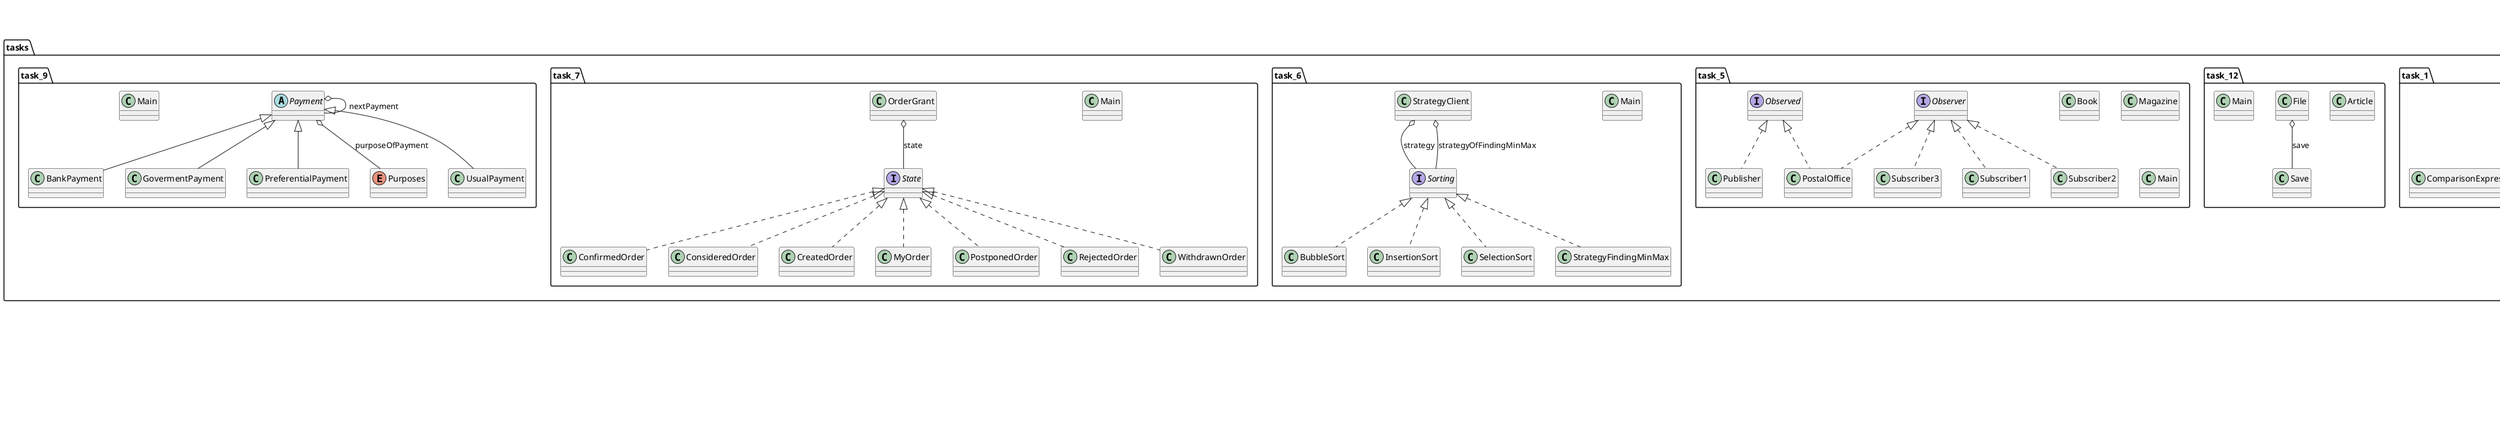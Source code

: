 @startuml

title __CHAPTER_22's Class Diagram__\n

  namespace pattern_examples.chain_of_responsibility_example {
    class pattern_examples.chain_of_responsibility_example.EmailLogger {
    }
  }
  

  namespace pattern_examples.chain_of_responsibility_example {
    class pattern_examples.chain_of_responsibility_example.FileLogger {
    }
  }
  

  namespace pattern_examples.chain_of_responsibility_example {
    class pattern_examples.chain_of_responsibility_example.Level {
    }
  }
  

  namespace pattern_examples.chain_of_responsibility_example {
    abstract class pattern_examples.chain_of_responsibility_example.Logger {
    }
  }
  

  namespace pattern_examples.chain_of_responsibility_example {
    class pattern_examples.chain_of_responsibility_example.Main {
    }
  }
  

  namespace pattern_examples.chain_of_responsibility_example {
    class pattern_examples.chain_of_responsibility_example.SMSLogger {
    }
  }
  

  namespace pattern_examples.command_pattern_example {
    interface pattern_examples.command_pattern_example.Command {
    }
  }
  

  namespace pattern_examples.command_pattern_example {
    class pattern_examples.command_pattern_example.Comp {
    }
  }
  

  namespace pattern_examples.command_pattern_example {
    class pattern_examples.command_pattern_example.Main {
    }
  }
  

  namespace pattern_examples.command_pattern_example {
    class pattern_examples.command_pattern_example.ResetComp {
    }
  }
  

  namespace pattern_examples.command_pattern_example {
    class pattern_examples.command_pattern_example.StartComp {
    }
  }
  

  namespace pattern_examples.command_pattern_example {
    class pattern_examples.command_pattern_example.StopComp {
    }
  }
  

  namespace pattern_examples.command_pattern_example {
    class pattern_examples.command_pattern_example.User {
    }
  }
  

  namespace pattern_examples.interpreter_pattern_example {
    class pattern_examples.interpreter_pattern_example.Context {
    }
  }
  

  namespace pattern_examples.interpreter_pattern_example {
    interface pattern_examples.interpreter_pattern_example.Expression {
    }
  }
  

  namespace pattern_examples.interpreter_pattern_example {
    class pattern_examples.interpreter_pattern_example.Main {
    }
  }
  

  namespace pattern_examples.interpreter_pattern_example {
    class pattern_examples.interpreter_pattern_example.MinusExpression {
    }
  }
  

  namespace pattern_examples.interpreter_pattern_example {
    class pattern_examples.interpreter_pattern_example.NumberExpression {
    }
  }
  

  namespace pattern_examples.interpreter_pattern_example {
    class pattern_examples.interpreter_pattern_example.PlusExpression {
    }
  }
  

  namespace pattern_examples.iterator_pattern_example {
    interface pattern_examples.iterator_pattern_example.Aggregate {
    }
  }
  

  namespace pattern_examples.iterator_pattern_example {
    class pattern_examples.iterator_pattern_example.ConcreteAggregate {
    }
  }
  

  namespace pattern_examples.iterator_pattern_example {
    interface pattern_examples.iterator_pattern_example.Iterator {
    }
  }
  

  namespace pattern_examples.iterator_pattern_example {
    class pattern_examples.iterator_pattern_example.Main {
    }
  }
  

  namespace pattern_examples.mediator_pattern_example {
    class pattern_examples.mediator_pattern_example.Admin {
    }
  }
  

  namespace pattern_examples.mediator_pattern_example {
    interface pattern_examples.mediator_pattern_example.Chat {
    }
  }
  

  namespace pattern_examples.mediator_pattern_example {
    class pattern_examples.mediator_pattern_example.Main {
    }
  }
  

  namespace pattern_examples.mediator_pattern_example {
    class pattern_examples.mediator_pattern_example.SimpleUser {
    }
  }
  

  namespace pattern_examples.mediator_pattern_example {
    class pattern_examples.mediator_pattern_example.TextChat {
    }
  }
  

  namespace pattern_examples.mediator_pattern_example {
    interface pattern_examples.mediator_pattern_example.User {
    }
  }
  

  namespace pattern_examples.memento_pattern_example {
    class pattern_examples.memento_pattern_example.File {
    }
  }
  

  namespace pattern_examples.memento_pattern_example {
    class pattern_examples.memento_pattern_example.Game {
    }
  }
  

  namespace pattern_examples.memento_pattern_example {
    class pattern_examples.memento_pattern_example.Main {
    }
  }
  

  namespace pattern_examples.memento_pattern_example {
    class pattern_examples.memento_pattern_example.Save {
    }
  }
  

  namespace pattern_examples.observer_pattern_example {
    class pattern_examples.observer_pattern_example.ConsoleObserver {
    }
  }
  

  namespace pattern_examples.observer_pattern_example {
    class pattern_examples.observer_pattern_example.FileObserver {
    }
  }
  

  namespace pattern_examples.observer_pattern_example {
    class pattern_examples.observer_pattern_example.Main {
    }
  }
  

  namespace pattern_examples.observer_pattern_example {
    class pattern_examples.observer_pattern_example.MeteoStation {
    }
  }
  

  namespace pattern_examples.observer_pattern_example {
    interface pattern_examples.observer_pattern_example.Observed {
    }
  }
  

  namespace pattern_examples.observer_pattern_example {
    interface pattern_examples.observer_pattern_example.Observer {
    }
  }
  

  namespace pattern_examples.state_pattern_example1 {
    class pattern_examples.state_pattern_example1.Main {
    }
  }
  

  namespace pattern_examples.state_pattern_example1 {
    class pattern_examples.state_pattern_example1.Radio {
    }
  }
  

  namespace pattern_examples.state_pattern_example1 {
    class pattern_examples.state_pattern_example1.Radio1 {
    }
  }
  

  namespace pattern_examples.state_pattern_example1 {
    class pattern_examples.state_pattern_example1.Radio2 {
    }
  }
  

  namespace pattern_examples.state_pattern_example1 {
    class pattern_examples.state_pattern_example1.Radio3 {
    }
  }
  

  namespace pattern_examples.state_pattern_example1 {
    interface pattern_examples.state_pattern_example1.RadioStation {
    }
  }
  

  namespace pattern_examples.state_pattern_example2 {
    interface pattern_examples.state_pattern_example2.Activity {
    }
  }
  

  namespace pattern_examples.state_pattern_example2 {
    class pattern_examples.state_pattern_example2.Human {
    }
  }
  

  namespace pattern_examples.state_pattern_example2 {
    class pattern_examples.state_pattern_example2.Main {
    }
  }
  

  namespace pattern_examples.state_pattern_example2 {
    class pattern_examples.state_pattern_example2.WeekEnd {
    }
  }
  

  namespace pattern_examples.state_pattern_example2 {
    class pattern_examples.state_pattern_example2.Work {
    }
  }
  

  namespace pattern_examples.strategy_pattern_example {
    class pattern_examples.strategy_pattern_example.BubbleSort {
    }
  }
  

  namespace pattern_examples.strategy_pattern_example {
    class pattern_examples.strategy_pattern_example.InsertionSort {
    }
  }
  

  namespace pattern_examples.strategy_pattern_example {
    class pattern_examples.strategy_pattern_example.Main {
    }
  }
  

  namespace pattern_examples.strategy_pattern_example {
    class pattern_examples.strategy_pattern_example.SelectionSort {
    }
  }
  

  namespace pattern_examples.strategy_pattern_example {
    interface pattern_examples.strategy_pattern_example.Sorting {
    }
  }
  

  namespace pattern_examples.strategy_pattern_example {
    class pattern_examples.strategy_pattern_example.StrategyClient {
    }
  }
  

  namespace pattern_examples.template_method_pattern_example {
    abstract class pattern_examples.template_method_pattern_example.AbstractClassC {
    }
  }
  

  namespace pattern_examples.template_method_pattern_example {
    class pattern_examples.template_method_pattern_example.ClassA {
    }
  }
  

  namespace pattern_examples.template_method_pattern_example {
    class pattern_examples.template_method_pattern_example.ClassB {
    }
  }
  

  namespace pattern_examples.template_method_pattern_example {
    class pattern_examples.template_method_pattern_example.Main {
    }
  }
  

  namespace pattern_examples.visitor_pattern_example {
    class pattern_examples.visitor_pattern_example.BadVisitor {
    }
  }
  

  namespace pattern_examples.visitor_pattern_example {
    class pattern_examples.visitor_pattern_example.BodyElement {
    }
  }
  

  namespace pattern_examples.visitor_pattern_example {
    class pattern_examples.visitor_pattern_example.CarElement {
    }
  }
  

  namespace pattern_examples.visitor_pattern_example {
    interface pattern_examples.visitor_pattern_example.Element {
    }
  }
  

  namespace pattern_examples.visitor_pattern_example {
    class pattern_examples.visitor_pattern_example.EngineElement {
    }
  }
  

  namespace pattern_examples.visitor_pattern_example {
    class pattern_examples.visitor_pattern_example.GoodVisitor {
    }
  }
  

  namespace pattern_examples.visitor_pattern_example {
    class pattern_examples.visitor_pattern_example.Main {
    }
  }
  

  namespace pattern_examples.visitor_pattern_example {
    interface pattern_examples.visitor_pattern_example.Visitor {
    }
  }
  

  namespace pattern_examples.visitor_pattern_example {
    class pattern_examples.visitor_pattern_example.WheelElement {
    }
  }
  

  namespace pattern_examples.visitor_patternt_simple_example {
    class pattern_examples.visitor_patternt_simple_example.BadVisitor {
    }
  }
  

  namespace pattern_examples.visitor_patternt_simple_example {
    class pattern_examples.visitor_patternt_simple_example.BodyElement {
    }
  }
  

  namespace pattern_examples.visitor_patternt_simple_example {
    interface pattern_examples.visitor_patternt_simple_example.Element {
    }
  }
  

  namespace pattern_examples.visitor_patternt_simple_example {
    class pattern_examples.visitor_patternt_simple_example.EngineElement {
    }
  }
  

  namespace pattern_examples.visitor_patternt_simple_example {
    class pattern_examples.visitor_patternt_simple_example.GoodVisitor {
    }
  }
  

  namespace pattern_examples.visitor_patternt_simple_example {
    class pattern_examples.visitor_patternt_simple_example.Main {
    }
  }
  

  namespace pattern_examples.visitor_patternt_simple_example {
    interface pattern_examples.visitor_patternt_simple_example.Visitor {
    }
  }
  

  namespace tasks.task_1 {
    class tasks.task_1.AndExpression {
    }
  }
  

  namespace tasks.task_1 {
    class tasks.task_1.ComparisonExpression {
    }
  }
  

  namespace tasks.task_1 {
    class tasks.task_1.CompoundExpression {
    }
  }
  

  namespace tasks.task_1 {
    class tasks.task_1.ContainsExpression {
    }
  }
  

  namespace tasks.task_1 {
    class tasks.task_1.EqualsExpression {
    }
  }
  

  namespace tasks.task_1 {
    interface tasks.task_1.Expression {
    }
  }
  

  namespace tasks.task_1 {
    class tasks.task_1.Main {
    }
  }
  

  namespace tasks.task_1 {
    class tasks.task_1.NegationExpression {
    }
  }
  

  namespace tasks.task_1 {
    class tasks.task_1.OrExpression {
    }
  }
  

  namespace tasks.task_12 {
      class tasks.task_12.Article {
      }
    }

  

  namespace tasks.task_12 {
      class tasks.task_12.File {
      }
  }
  

  namespace tasks.task_12 {
      class tasks.task_12.Main {
      }
    }
  

  namespace tasks.task_12 {
      class tasks.task_12.Save {
      }
    }
  

  namespace tasks.task_5 {
    class tasks.task_5.Book {
    }
  }
  

  namespace tasks.task_5 {
    class tasks.task_5.Magazine {
    }
  }
  

  namespace tasks.task_5 {
    class tasks.task_5.Main {
    }
  }
  

  namespace tasks.task_5 {
    interface tasks.task_5.Observed {
    }
  }
  

  namespace tasks.task_5 {
    interface tasks.task_5.Observer {
    }
  }
  

  namespace tasks.task_5 {
    class tasks.task_5.PostalOffice {
    }
  }
  

  namespace tasks.task_5 {
    class tasks.task_5.Publisher {
    }
  }
  

  namespace tasks.task_5 {
    class tasks.task_5.Subscriber1 {
    }
  }
  

  namespace tasks.task_5 {
    class tasks.task_5.Subscriber2 {
    }
  }
  

  namespace tasks.task_5 {
    class tasks.task_5.Subscriber3 {
    }
  }
  

  namespace tasks.task_6 {
    class tasks.task_6.BubbleSort {
    }
  }
  

  namespace tasks.task_6 {
    class tasks.task_6.InsertionSort {
    }
  }
  

  namespace tasks.task_6 {
    class tasks.task_6.Main {
    }
  }
  

  namespace tasks.task_6 {
    class tasks.task_6.SelectionSort {
    }
  }
  

  namespace tasks.task_6 {
    interface tasks.task_6.Sorting {
    }
  }
  

  namespace tasks.task_6 {
    class tasks.task_6.StrategyClient {
    }
  }
  

  namespace tasks.task_6 {
    class tasks.task_6.StrategyFindingMinMax {
    }
  }
  

  namespace tasks.task_7 {
    class tasks.task_7.ConfirmedOrder {
    }
  }
  

  namespace tasks.task_7 {
    class tasks.task_7.ConsideredOrder {
    }
  }
  

  namespace tasks.task_7 {
    class tasks.task_7.CreatedOrder {
    }
  }
  

  namespace tasks.task_7 {
    class tasks.task_7.Main {
    }
  }
  

  namespace tasks.task_7 {
    class tasks.task_7.MyOrder {
    }
  }
  

  namespace tasks.task_7 {
    class tasks.task_7.OrderGrant {
    }
  }
  

  namespace tasks.task_7 {
    class tasks.task_7.PostponedOrder {
    }
  }
  

  namespace tasks.task_7 {
    class tasks.task_7.RejectedOrder {
    }
  }
  

  namespace tasks.task_7 {
    interface tasks.task_7.State {
    }
  }
  

  namespace tasks.task_7 {
    class tasks.task_7.WithdrawnOrder {
    }
  }
  

  namespace tasks.task_9 {
    class tasks.task_9.BankPayment {
    }
  }
  

  namespace tasks.task_9 {
    class tasks.task_9.GovermentPayment {
    }
  }
  

  namespace tasks.task_9 {
    class tasks.task_9.Main {
    }
  }
  

  namespace tasks.task_9 {
    abstract class tasks.task_9.Payment {
    }
  }
  

  namespace tasks.task_9 {
    class tasks.task_9.PreferentialPayment {
    }
  }
  

  namespace tasks.task_9 {
    enum Purposes {
    }
  }
  

  namespace tasks.task_9 {
    class tasks.task_9.UsualPayment {
    }
  }
  

  pattern_examples.chain_of_responsibility_example.EmailLogger -up-|> pattern_examples.chain_of_responsibility_example.Logger
  pattern_examples.chain_of_responsibility_example.FileLogger -up-|> pattern_examples.chain_of_responsibility_example.Logger
  pattern_examples.chain_of_responsibility_example.Logger o-- pattern_examples.chain_of_responsibility_example.Logger : nextLogger
  pattern_examples.chain_of_responsibility_example.SMSLogger -up-|> pattern_examples.chain_of_responsibility_example.Logger
  pattern_examples.command_pattern_example.ResetComp .up.|> pattern_examples.command_pattern_example.Command
  pattern_examples.command_pattern_example.ResetComp o-- pattern_examples.command_pattern_example.Comp : computer
  pattern_examples.command_pattern_example.StartComp .up.|> pattern_examples.command_pattern_example.Command
  pattern_examples.command_pattern_example.StartComp o-- pattern_examples.command_pattern_example.Comp : computer
  pattern_examples.command_pattern_example.StopComp .up.|> pattern_examples.command_pattern_example.Command
  pattern_examples.command_pattern_example.StopComp o-- pattern_examples.command_pattern_example.Comp : computer
  pattern_examples.command_pattern_example.User o-- pattern_examples.command_pattern_example.Command : reset
  pattern_examples.command_pattern_example.User o-- pattern_examples.command_pattern_example.Command : start
  pattern_examples.command_pattern_example.User o-- pattern_examples.command_pattern_example.Command : stop
  pattern_examples.interpreter_pattern_example.MinusExpression .up.|> pattern_examples.interpreter_pattern_example.Expression
  pattern_examples.interpreter_pattern_example.MinusExpression o-- pattern_examples.interpreter_pattern_example.Expression : left
  pattern_examples.interpreter_pattern_example.MinusExpression o-- pattern_examples.interpreter_pattern_example.Expression : right
  pattern_examples.interpreter_pattern_example.NumberExpression .up.|> pattern_examples.interpreter_pattern_example.Expression
  pattern_examples.interpreter_pattern_example.PlusExpression .up.|> pattern_examples.interpreter_pattern_example.Expression
  pattern_examples.interpreter_pattern_example.PlusExpression o-- pattern_examples.interpreter_pattern_example.Expression : left
  pattern_examples.interpreter_pattern_example.PlusExpression o-- pattern_examples.interpreter_pattern_example.Expression : right
  pattern_examples.iterator_pattern_example.ConcreteAggregate .up.|> pattern_examples.iterator_pattern_example.Aggregate
  pattern_examples.mediator_pattern_example.Admin .up.|> pattern_examples.mediator_pattern_example.User
  pattern_examples.mediator_pattern_example.Admin o-- pattern_examples.mediator_pattern_example.Chat : chat
  pattern_examples.mediator_pattern_example.SimpleUser .up.|> pattern_examples.mediator_pattern_example.User
  pattern_examples.mediator_pattern_example.SimpleUser o-- pattern_examples.mediator_pattern_example.Chat : chat
  pattern_examples.mediator_pattern_example.TextChat .up.|> pattern_examples.mediator_pattern_example.Chat
  pattern_examples.mediator_pattern_example.TextChat o-- pattern_examples.mediator_pattern_example.User : admin
  pattern_examples.memento_pattern_example.File o-- pattern_examples.memento_pattern_example.Save : save
  pattern_examples.observer_pattern_example.ConsoleObserver .up.|> pattern_examples.observer_pattern_example.Observer
  pattern_examples.observer_pattern_example.FileObserver .up.|> pattern_examples.observer_pattern_example.Observer
  pattern_examples.observer_pattern_example.MeteoStation .up.|> pattern_examples.observer_pattern_example.Observed
  pattern_examples.state_pattern_example1.Radio o-- pattern_examples.state_pattern_example1.RadioStation : radioStation
  pattern_examples.state_pattern_example1.Radio1 .up.|> pattern_examples.state_pattern_example1.RadioStation
  pattern_examples.state_pattern_example1.Radio2 .up.|> pattern_examples.state_pattern_example1.RadioStation
  pattern_examples.state_pattern_example1.Radio3 .up.|> pattern_examples.state_pattern_example1.RadioStation
  pattern_examples.state_pattern_example2.Human o-- pattern_examples.state_pattern_example2.Activity : state
  pattern_examples.state_pattern_example2.WeekEnd .up.|> pattern_examples.state_pattern_example2.Activity
  pattern_examples.state_pattern_example2.Work .up.|> pattern_examples.state_pattern_example2.Activity
  pattern_examples.strategy_pattern_example.BubbleSort .up.|> pattern_examples.strategy_pattern_example.Sorting
  pattern_examples.strategy_pattern_example.InsertionSort .up.|> pattern_examples.strategy_pattern_example.Sorting
  pattern_examples.strategy_pattern_example.SelectionSort .up.|> pattern_examples.strategy_pattern_example.Sorting
  pattern_examples.strategy_pattern_example.StrategyClient o-- pattern_examples.strategy_pattern_example.Sorting : strategy
  pattern_examples.template_method_pattern_example.ClassA -up-|> pattern_examples.template_method_pattern_example.AbstractClassC
  pattern_examples.template_method_pattern_example.ClassB -up-|> pattern_examples.template_method_pattern_example.AbstractClassC
  pattern_examples.visitor_pattern_example.BadVisitor .up.|> pattern_examples.visitor_pattern_example.Visitor
  pattern_examples.visitor_pattern_example.BodyElement .up.|> pattern_examples.visitor_pattern_example.Element
  pattern_examples.visitor_pattern_example.CarElement .up.|> pattern_examples.visitor_pattern_example.Element
  pattern_examples.visitor_pattern_example.EngineElement .up.|> pattern_examples.visitor_pattern_example.Element
  pattern_examples.visitor_pattern_example.GoodVisitor .up.|> pattern_examples.visitor_pattern_example.Visitor
  pattern_examples.visitor_pattern_example.WheelElement .up.|> pattern_examples.visitor_pattern_example.Element
  pattern_examples.visitor_patternt_simple_example.BadVisitor .up.|> pattern_examples.visitor_patternt_simple_example.Visitor
  pattern_examples.visitor_patternt_simple_example.BodyElement .up.|> pattern_examples.visitor_patternt_simple_example.Element
  pattern_examples.visitor_patternt_simple_example.EngineElement .up.|> pattern_examples.visitor_patternt_simple_example.Element
  pattern_examples.visitor_patternt_simple_example.GoodVisitor .up.|> pattern_examples.visitor_patternt_simple_example.Visitor
  tasks.task_1.AndExpression .up.|> tasks.task_1.Expression
  tasks.task_1.AndExpression o-- tasks.task_1.Expression : left
  tasks.task_1.AndExpression o-- tasks.task_1.Expression : right
  tasks.task_1.ComparisonExpression .up.|> tasks.task_1.Expression
  tasks.task_1.CompoundExpression .up.|> tasks.task_1.Expression
  tasks.task_1.ContainsExpression .up.|> tasks.task_1.Expression
  tasks.task_1.EqualsExpression .up.|> tasks.task_1.Expression
  tasks.task_1.NegationExpression .up.|> tasks.task_1.Expression
  tasks.task_1.OrExpression .up.|> tasks.task_1.Expression
  tasks.task_1.OrExpression o-- tasks.task_1.Expression : left
  tasks.task_1.OrExpression o-- tasks.task_1.Expression : right
  tasks.task_12.File o-- tasks.task_12.Save : save
  tasks.task_5.PostalOffice .up.|> tasks.task_5.Observed
  tasks.task_5.PostalOffice .up.|> tasks.task_5.Observer
  tasks.task_5.Publisher .up.|> tasks.task_5.Observed
  tasks.task_5.Subscriber1 .up.|> tasks.task_5.Observer
  tasks.task_5.Subscriber2 .up.|> tasks.task_5.Observer
  tasks.task_5.Subscriber3 .up.|> tasks.task_5.Observer
  tasks.task_6.BubbleSort .up.|> tasks.task_6.Sorting
  tasks.task_6.InsertionSort .up.|> tasks.task_6.Sorting
  tasks.task_6.SelectionSort .up.|> tasks.task_6.Sorting
  tasks.task_6.StrategyClient o-- tasks.task_6.Sorting : strategy
  tasks.task_6.StrategyClient o-- tasks.task_6.Sorting : strategyOfFindingMinMax
  tasks.task_6.StrategyFindingMinMax .up.|> tasks.task_6.Sorting
  tasks.task_7.ConfirmedOrder .up.|> tasks.task_7.State
  tasks.task_7.ConsideredOrder .up.|> tasks.task_7.State
  tasks.task_7.CreatedOrder .up.|> tasks.task_7.State
  tasks.task_7.MyOrder .up.|> tasks.task_7.State
  tasks.task_7.OrderGrant o-- tasks.task_7.State : state
  tasks.task_7.PostponedOrder .up.|> tasks.task_7.State
  tasks.task_7.RejectedOrder .up.|> tasks.task_7.State
  tasks.task_7.WithdrawnOrder .up.|> tasks.task_7.State
  tasks.task_9.BankPayment -up-|> tasks.task_9.Payment
  tasks.task_9.GovermentPayment -up-|> tasks.task_9.Payment
  tasks.task_9.Payment o-- tasks.task_9.Payment : nextPayment
  tasks.task_9.Payment o-- tasks.task_9.Purposes : purposeOfPayment
  tasks.task_9.PreferentialPayment -up-|> tasks.task_9.Payment
  tasks.task_9.UsualPayment -up-|> tasks.task_9.Payment


right footer


PlantUML diagram generated by SketchIt! (https://bitbucket.org/pmesmeur/sketch.it)
For more information about this tool, please contact philippe.mesmeur@gmail.com
endfooter

@enduml
